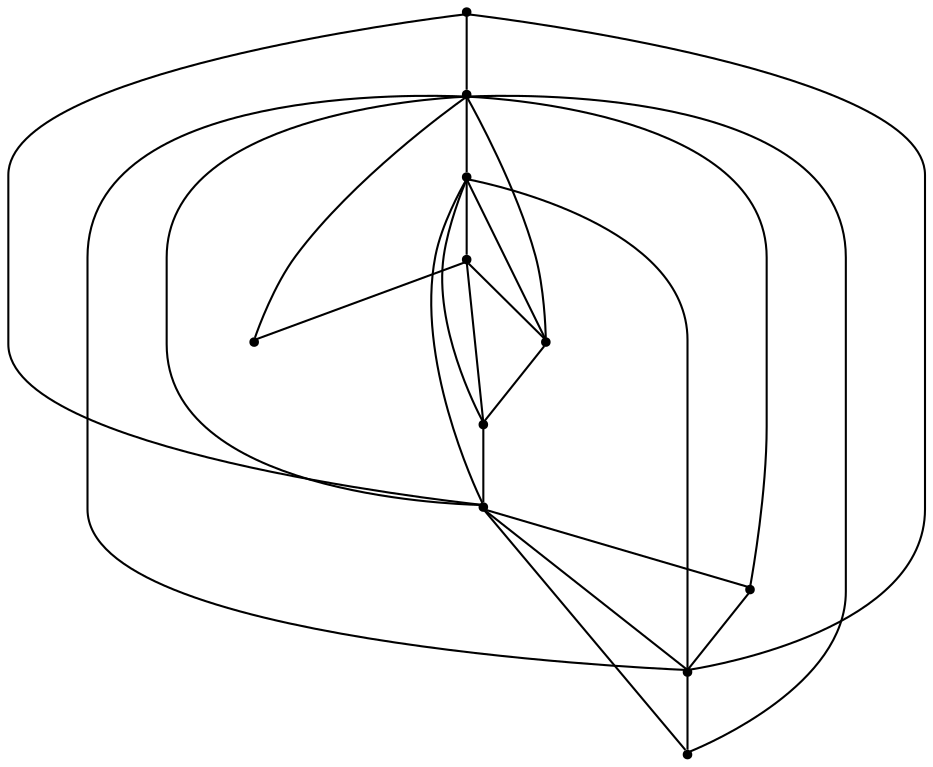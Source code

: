 graph {
  node [shape=point,comment="{\"directed\":false,\"doi\":\"10.1007/978-3-540-24595-7_1\",\"figure\":\"5 (1)\"}"]

  v0 [pos="850.6165606831395,338.9375513250177"]
  v1 [pos="528.0565622728924,436.43746231541485"]
  v2 [pos="528.0565622728924,241.43744959975726"]
  v3 [pos="850.6165606831395,503.9374495997573"]
  v4 [pos="625.5747002180233,338.9375513250177"]
  v5 [pos="850.6165606831395,241.43744959975731"]
  v6 [pos="430.53841637899706,338.9375513250177"]
  v7 [pos="333.02028638263084,436.43746231541485"]
  v8 [pos="333.02028638263084,241.43744959975726"]
  v9 [pos="235.5021365143532,338.9375513250177"]
  v10 [pos="430.53841637899706,436.43746231541485"]

  v0 -- v1 [id="-1",pos="850.6165606831395,338.9375513250177 528.0565622728924,436.43746231541485 528.0565622728924,436.43746231541485 528.0565622728924,436.43746231541485"]
  v9 -- v6 [id="-2",pos="235.5021365143532,338.9375513250177 430.53841637899706,338.9375513250177 430.53841637899706,338.9375513250177 430.53841637899706,338.9375513250177"]
  v9 -- v8 [id="-3",pos="235.5021365143532,338.9375513250177 333.02028638263084,241.43744959975726 333.02028638263084,241.43744959975726 333.02028638263084,241.43744959975726"]
  v9 -- v1 [id="-4",pos="235.5021365143532,338.9375513250177 528.0565622728924,436.43746231541485 528.0565622728924,436.43746231541485 528.0565622728924,436.43746231541485"]
  v7 -- v10 [id="-5",pos="333.02028638263084,436.43746231541485 430.53841637899706,436.43746231541485 430.53841637899706,436.43746231541485 430.53841637899706,436.43746231541485"]
  v10 -- v1 [id="-6",pos="430.53841637899706,436.43746231541485 528.0565622728924,436.43746231541485 528.0565622728924,436.43746231541485 528.0565622728924,436.43746231541485"]
  v7 -- v9 [id="-7",pos="333.02028638263084,436.43746231541485 235.5021365143532,338.9375513250177 235.5021365143532,338.9375513250177 235.5021365143532,338.9375513250177"]
  v7 -- v8 [id="-8",pos="333.02028638263084,436.43746231541485 333.02028638263084,241.43744959975726 333.02028638263084,241.43744959975726 333.02028638263084,241.43744959975726"]
  v8 -- v2 [id="-9",pos="333.02028638263084,241.43744959975726 528.0565622728924,241.43744959975726 528.0565622728924,241.43744959975726 528.0565622728924,241.43744959975726"]
  v8 -- v6 [id="-10",pos="333.02028638263084,241.43744959975726 430.53841637899706,338.9375513250177 430.53841637899706,338.9375513250177 430.53841637899706,338.9375513250177"]
  v6 -- v7 [id="-11",pos="430.53841637899706,338.9375513250177 333.02028638263084,436.43746231541485 333.02028638263084,436.43746231541485 333.02028638263084,436.43746231541485"]
  v6 -- v2 [id="-12",pos="430.53841637899706,338.9375513250177 528.0565622728924,241.43744959975726 528.0565622728924,241.43744959975726 528.0565622728924,241.43744959975726"]
  v6 -- v4 [id="-13",pos="430.53841637899706,338.9375513250177 625.5747002180233,338.9375513250177 625.5747002180233,338.9375513250177 625.5747002180233,338.9375513250177"]
  v1 -- v6 [id="-14",pos="528.0565622728924,436.43746231541485 430.53841637899706,338.9375513250177 430.53841637899706,338.9375513250177 430.53841637899706,338.9375513250177"]
  v1 -- v2 [id="-15",pos="528.0565622728924,436.43746231541485 528.0565622728924,241.43744959975726 528.0565622728924,241.43744959975726 528.0565622728924,241.43744959975726"]
  v1 -- v3 [id="-17",pos="528.0565622728924,436.43746231541485 850.6165606831395,503.9374495997573 850.6165606831395,503.9374495997573 850.6165606831395,503.9374495997573"]
  v2 -- v5 [id="-19",pos="528.0565622728924,241.43744959975726 850.6165606831395,241.43744959975731 850.6165606831395,241.43744959975731 850.6165606831395,241.43744959975731"]
  v2 -- v4 [id="-20",pos="528.0565622728924,241.43744959975726 625.5747002180233,338.9375513250177 625.5747002180233,338.9375513250177 625.5747002180233,338.9375513250177"]
  v2 -- v3 [id="-27",pos="528.0565622728924,241.43744959975726 533.1074854651163,243.64158167983538 533.1074854651163,243.64158167983538 533.1074854651163,243.64158167983538 535.4079215116279,244.64154098973125 535.4079215116279,244.64154098973125 535.4079215116279,244.64154098973125 538.1084029796511,245.94158981785625 538.1084029796511,245.94158981785625 538.1084029796511,245.94158981785625 541.3090207122093,247.34158371434063 541.3090207122093,247.34158371434063 541.3090207122093,247.34158371434063 545.109738372093,249.04166712905413 545.109738372093,249.04166712905413 545.109738372093,249.04166712905413 549.2104742005814,250.94164068048644 549.2104742005814,250.94164068048644 549.2104742005814,250.94164068048644 553.8113462936046,253.0417586817885 553.8113462936046,253.0417586817885 553.8113462936046,253.0417586817885 558.8122638081395,255.34176681980938 558.8122638081395,255.34176681980938 558.8122638081395,255.34176681980938 564.1132630813953,257.74172002618957 564.1132630813953,257.74172002618957 564.1132630813953,257.74172002618957 569.7142805232558,260.3415633692885 569.7142805232558,260.3415633692885 569.7142805232558,260.3415633692885 575.5154160610465,263.0416060938979 575.5154160610465,263.0416060938979 575.5154160610465,263.0416060938979 581.4165152616279,265.84159388686663 581.4165152616279,265.84159388686663 581.4165152616279,265.84159388686663 587.417578125,268.6415816798354 587.417578125,268.6415816798354 587.417578125,268.6415816798354 593.5187318313954,271.54176885431457 593.5187318313954,271.54176885431457 593.5187318313954,271.54176885431457 605.5209847383721,277.3416345769708 605.5209847383721,277.3416345769708 605.5209847383721,277.3416345769708 611.4220839389535,280.24156743829894 611.4220839389535,280.24156743829894 611.4220839389535,280.24156743829894 617.123128633721,283.14175461277813 617.123128633721,283.14175461277813 617.123128633721,283.14175461277813 622.7241460755814,285.9417424057469 622.7241460755814,285.9417424057469 622.7241460755814,285.9417424057469 628.2251998546511,288.74173019871563 628.2251998546511,288.74173019871563 628.2251998546511,288.74173019871563 633.5261991279069,291.5417179916844 633.5261991279069,291.5417179916844 633.5261991279069,291.5417179916844 638.6271438953488,294.24176071629375 638.6271438953488,294.24176071629375 638.6271438953488,294.24176071629375 643.5280341569768,296.8416040593927 643.5280341569768,296.8416040593927 643.5280341569768,296.8416040593927 648.3289607558139,299.54164678400207 648.3289607558139,299.54164678400207 648.3289607558139,299.54164678400207 652.929769258721,302.04154505874163 652.929769258721,302.04154505874163 652.929769258721,302.04154505874163 657.3305868459303,304.64164271499163 657.3305868459303,304.64164271499163 657.3305868459303,304.64164271499163 661.6313771802326,307.14154098973125 661.6313771802326,307.14154098973125 661.6313771802326,307.14154098973125 665.7321765988372,309.6416935776219 665.7321765988372,309.6416935776219 665.7321765988372,309.6416935776219 669.7328851744186,312.14159185236144 669.7328851744186,312.14159185236144 669.7328851744186,312.14159185236144 673.6336300872093,314.64174444025207 673.6336300872093,314.64174444025207 673.6336300872093,314.64174444025207 677.434347747093,317.1416427149917 677.434347747093,317.1416427149917 677.434347747093,317.1416427149917 681.1350381540698,319.5415959213719 681.1350381540698,319.5415959213719 681.1350381540698,319.5415959213719 684.7357013081395,322.1416935776219 684.7357013081395,322.1416935776219 684.7357013081395,322.1416935776219 688.2363372093023,324.64159185236144 688.2363372093023,324.64159185236144 688.2363372093023,324.64159185236144 691.7369731104651,327.24168950861144 691.7369731104651,327.24168950861144 691.7369731104651,327.24168950861144 698.538253997093,332.44163050796044 698.538253997093,332.44163050796044 698.538253997093,332.44163050796044 701.8388989825581,335.1416732325698 701.8388989825581,335.1416732325698 701.8388989825581,335.1416732325698 701.9389262354651,335.1416732325698 701.9389262354651,335.1416732325698 701.9389262354651,335.1416732325698 708.3400981104651,340.54175868178856 708.3400981104651,340.54175868178856 708.3400981104651,340.54175868178856 711.4406885901162,343.2415470932469 711.4406885901162,343.2415470932469 711.4406885901162,343.2415470932469 717.8418604651163,349.0416671290542 717.8418604651163,349.0416671290542 717.8418604651163,349.0416671290542 721.1425054505814,352.0415450587417 721.1425054505814,352.0415450587417 721.1425054505814,352.0415450587417 724.3430595930232,355.14162236993957 724.3430595930232,355.14162236993957 724.3430595930232,355.14162236993957 727.6437045784884,358.3416447494969 727.6437045784884,358.3416447494969 727.6437045784884,358.3416447494969 731.0443132267442,361.64161219741356 731.0443132267442,361.64161219741356 731.0443132267442,361.64161219741356 734.444921875,365.1417240952 734.444921875,365.1417240952 734.444921875,365.1417240952 737.945621366279,368.7415267481948 737.945621366279,368.7415267481948 737.945621366279,368.7415267481948 741.4462572674419,372.54172816421044 741.4462572674419,372.54172816421044 741.4462572674419,372.54172816421044 745.1469476744186,376.4416203354344 745.1469476744186,376.4416203354344 745.1469476744186,376.4416203354344 748.8476380813953,380.54165695652813 748.8476380813953,380.54165695652813 748.8476380813953,380.54165695652813 752.748382994186,384.84158371434063 752.748382994186,384.84158371434063 752.748382994186,384.84158371434063 756.6490643168604,389.34165492202294 756.6490643168604,389.34165492202294 756.6490643168604,389.34165492202294 760.749863735465,393.94167119806457 760.749863735465,393.94167119806457 760.749863735465,393.94167119806457 764.9506268168604,398.8415226791844 764.9506268168604,398.8415226791844 764.9506268168604,398.8415226791844 769.2514171511627,403.84157354181457 769.2514171511627,403.84157354181457 769.2514171511627,403.84157354181457 773.652234738372,409.04176885431457 773.652234738372,409.04176885431457 773.652234738372,409.04176885431457 778.1530795784884,414.34165492202294 778.1530795784884,414.34165492202294 778.1530795784884,414.34165492202294 782.7539516715116,419.84168543960106 782.7539516715116,419.84168543960106 782.7539516715116,419.84168543960106 787.4547874273255,425.44166102553856 787.4547874273255,425.44166102553856 787.4547874273255,425.44166102553856 792.2557140261628,431.14158167983544 792.2557140261628,431.14158167983544 792.2557140261628,431.14158167983544 796.9565497819767,436.9417017156427 796.9565497819767,436.9417017156427 796.9565497819767,436.9417017156427 801.757476380814,442.8417668198094 801.757476380814,442.8417668198094 801.757476380814,442.8417668198094 806.4583757267442,448.64163254246563 806.4583757267442,448.64163254246563 806.4583757267442,448.64163254246563 811.1592114825581,454.3415531967625 811.1592114825581,454.3415531967625 811.1592114825581,454.3415531967625 815.6600563226744,459.9415287827 815.6600563226744,459.9415287827 815.6600563226744,459.9415287827 820.0608739098838,465.44155930027813 820.0608739098838,465.44155930027813 820.0608739098838,465.44155930027813 824.261636991279,470.7416996811375 824.261636991279,470.7416996811375 824.261636991279,470.7416996811375 828.2624091569768,475.6415511622573 828.2624091569768,475.6415511622573 828.2624091569768,475.6415511622573 831.9630995639535,480.3417668198094 831.9630995639535,480.3417668198094 831.9630995639535,480.3417668198094 835.3637082122093,484.6416935776219 835.3637082122093,484.6416935776219 835.3637082122093,484.6416935776219 838.4642986918604,488.44164068048644 838.4642986918604,488.44164068048644 838.4642986918604,488.44164068048644 841.1647801598837,491.8415531967625 841.1647801598837,491.8415531967625 841.1647801598837,491.8415531967625 843.4652162063953,494.84168543960106 843.4652162063953,494.84168543960106 843.4652162063953,494.84168543960106 847.0658793604651,499.3417566472833 847.0658793604651,499.3417566472833 847.0658793604651,499.3417566472833 850.6165606831395,503.9374495997573 850.6165606831395,503.9374495997573 850.6165606831395,503.9374495997573"]
  v1 -- v5 [id="-28",pos="528.0565622728924,436.43746231541485 533.5075944767442,433.9415694728042 533.5075944767442,433.9415694728042 533.5075944767442,433.9415694728042 535.9079941860465,432.74172002618957 535.9079941860465,432.74172002618957 535.9079941860465,432.74172002618957 538.9085574127907,431.3417261297052 538.9085574127907,431.3417261297052 538.9085574127907,431.3417261297052 542.4092569040697,429.74158778335106 542.4092569040697,429.74158778335106 542.4092569040697,429.74158778335106 546.4099654796512,427.84161423191875 546.4099654796512,427.84161423191875 546.4099654796512,427.84161423191875 550.9108103197674,425.7417505437677 550.9108103197674,425.7417505437677 550.9108103197674,425.7417505437677 555.8117005813954,423.34154302423644 555.8117005813954,423.34154302423644 555.8117005813954,423.34154302423644 561.2127271075582,420.8416447494969 561.2127271075582,420.8416447494969 561.2127271075582,420.8416447494969 566.9137718023255,418.04165695652813 566.9137718023255,418.04165695652813 566.9137718023255,418.04165695652813 572.814871002907,415.2416691635594 572.814871002907,415.2416691635594 572.814871002907,415.2416691635594 579.0160519622093,412.2415369207208 579.0160519622093,412.2415369207208 579.0160519622093,412.2415369207208 585.4172238372093,409.2416589910333 585.4172238372093,409.2416589910333 585.4172238372093,409.2416589910333 591.8183957122093,406.14158167983544 591.8183957122093,406.14158167983544 591.8183957122093,406.14158167983544 598.3196584302325,403.04175868178856 598.3196584302325,403.04175868178856 598.3196584302325,403.04175868178856 611.1220021802326,396.7416589910333 611.1220021802326,396.7416589910333 611.1220021802326,396.7416589910333 617.4232103924419,393.7415267481948 617.4232103924419,393.7415267481948 617.4232103924419,393.7415267481948 623.6243277616279,390.7416488185073 623.6243277616279,390.7416488185073 623.6243277616279,390.7416488185073 629.6254542151163,387.7417708888198 629.6254542151163,387.7417708888198 629.6254542151163,387.7417708888198 635.4265261627907,384.9415287827 635.4265261627907,384.9415287827 635.4265261627907,384.9415287827 646.4285701308139,379.44175257827294 646.4285701308139,379.44175257827294 646.4285701308139,379.44175257827294 651.6295421511628,376.74170985366356 651.6295421511628,376.74170985366356 651.6295421511628,376.74170985366356 656.7304869186047,374.24155726577294 656.7304869186047,374.24155726577294 656.7304869186047,374.24155726577294 661.5314135174418,371.7416589910333 661.5314135174418,371.7416589910333 661.5314135174418,371.7416589910333 666.1322220203489,369.34170578465313 666.1322220203489,369.34170578465313 666.1322220203489,369.34170578465313 670.6330668604651,367.0416976466323 670.6330668604651,367.0416976466323 670.6330668604651,367.0416976466323 674.9338571947675,364.74168950861144 674.9338571947675,364.74168950861144 674.9338571947675,364.74168950861144 679.134683866279,362.54162643895 679.134683866279,362.54162643895 679.134683866279,362.54162643895 683.1353924418604,360.34156336928856 683.1353924418604,360.34156336928856 683.1353924418604,360.34156336928856 687.0361373546511,358.2416996811375 687.0361373546511,358.2416996811375 687.0361373546511,358.2416996811375 690.8368550145349,356.14158167983544 690.8368550145349,356.14158167983544 690.8368550145349,356.14158167983544 694.5375454215116,354.14166306004375 694.5375454215116,354.14166306004375 694.5375454215116,354.14166306004375 698.1382085755814,352.0415450587417 698.1382085755814,352.0415450587417 698.1382085755814,352.0415450587417 705.1394803779069,348.0417078191583 705.1394803779069,348.0417078191583 705.1394803779069,348.0417078191583 708.5401526162791,345.94158981785625 708.5401526162791,345.94158981785625 708.5401526162791,345.94158981785625 711.8407340116279,343.94167119806457 711.8407340116279,343.94167119806457 711.8407340116279,343.94167119806457 711.9407612645349,343.94167119806457 711.9407612645349,343.94167119806457 711.9407612645349,343.94167119806457 715.5414244186046,341.74160812840313 715.5414244186046,341.74160812840313 715.5414244186046,341.74160812840313 719.2421148255814,339.4415999903823 719.2421148255814,339.4415999903823 719.2421148255814,339.4415999903823 730.0441042877907,332.5415755763198 730.0441042877907,332.5415755763198 730.0441042877907,332.5415755763198 733.7447946947674,330.14162236993957 733.7447946947674,330.14162236993957 733.7447946947674,330.14162236993957 737.3454578488372,327.6417240952 737.3454578488372,327.6417240952 737.3454578488372,327.6417240952 741.0461482558139,325.1415715073094 741.0461482558139,325.1415715073094 741.0461482558139,325.1415715073094 744.8468659156977,322.54172816421044 744.8468659156977,322.54172816421044 744.8468659156977,322.54172816421044 748.6475835755814,319.84168543960106 748.6475835755814,319.84168543960106 748.6475835755814,319.84168543960106 752.648355741279,317.0416976466323 752.648355741279,317.0416976466323 752.648355741279,317.0416976466323 756.6490643168604,314.1417647853042 756.6490643168604,314.1417647853042 756.6490643168604,314.1417647853042 760.749863735465,311.14163254246563 760.749863735465,311.14163254246563 760.749863735465,311.14163254246563 765.0506540697675,308.0415552312677 765.0506540697675,308.0415552312677 765.0506540697675,308.0415552312677 769.4514716569768,304.741587783351 769.4514716569768,304.741587783351 769.4514716569768,304.741587783351 773.952316497093,301.341675267075 773.952316497093,301.341675267075 773.952316497093,301.341675267075 778.6531522529069,297.8415633692885 778.6531522529069,297.8415633692885 778.6531522529069,297.8415633692885 783.3540515988371,294.24176071629375 783.3540515988371,294.24176071629375 783.3540515988371,294.24176071629375 788.2549418604651,290.5417586817885 788.2549418604651,290.5417586817885 788.2549418604651,290.5417586817885 793.1558957122093,286.7415572657729 793.1558957122093,286.7415572657729 793.1558957122093,286.7415572657729 798.1568132267441,282.9416101629083 798.1568132267441,282.9416101629083 798.1568132267441,282.9416101629083 808.1586482558139,275.1415715073094 808.1586482558139,275.1415715073094 808.1586482558139,275.1415715073094 813.0596021075581,271.2416793360854 813.0596021075581,271.2416793360854 813.0596021075581,271.2416793360854 817.8604651162791,267.4417322332208 817.8604651162791,267.4417322332208 817.8604651162791,267.4417322332208 822.5613644622093,263.841675267075 822.5613644622093,263.841675267075 822.5613644622093,263.841675267075 826.9621820494186,260.3415633692885 826.9621820494186,260.3415633692885 826.9621820494186,260.3415633692885 831.062917877907,257.0415959213719 831.062917877907,257.0415959213719 831.062917877907,257.0415959213719 834.8636355377907,254.04171799168438 834.8636355377907,254.04171799168438 834.8636355377907,254.04171799168438 838.2642441860465,251.341675267075 838.2642441860465,251.341675267075 838.2642441860465,251.341675267075 843.7652979651162,246.94154912775207 843.7652979651162,246.94154912775207 843.7652979651162,246.94154912775207 845.8656795058139,245.24172002618957 845.8656795058139,245.24172002618957 845.8656795058139,245.24172002618957 850.6165606831395,241.43744959975731 850.6165606831395,241.43744959975731 850.6165606831395,241.43744959975731"]
  v4 -- v5 [id="-29",pos="625.5747002180233,338.9375513250177 850.6165606831395,241.43744959975731 850.6165606831395,241.43744959975731 850.6165606831395,241.43744959975731"]
  v4 -- v0 [id="-30",pos="625.5747002180233,338.9375513250177 850.6165606831395,338.9375513250177 850.6165606831395,338.9375513250177 850.6165606831395,338.9375513250177"]
  v4 -- v1 [id="-31",pos="625.5747002180233,338.9375513250177 528.0565622728924,436.43746231541485 528.0565622728924,436.43746231541485 528.0565622728924,436.43746231541485"]
  v3 -- v4 [id="-42",pos="850.6165606831395,503.9374495997573 625.5747002180233,338.9375513250177 625.5747002180233,338.9375513250177 625.5747002180233,338.9375513250177"]
  v0 -- v2 [id="-43",pos="850.6165606831395,338.9375513250177 528.0565622728924,241.43744959975726 528.0565622728924,241.43744959975726 528.0565622728924,241.43744959975726"]
}